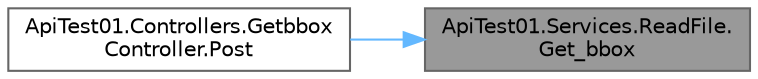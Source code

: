 digraph "ApiTest01.Services.ReadFile.Get_bbox"
{
 // LATEX_PDF_SIZE
  bgcolor="transparent";
  edge [fontname=Helvetica,fontsize=10,labelfontname=Helvetica,labelfontsize=10];
  node [fontname=Helvetica,fontsize=10,shape=box,height=0.2,width=0.4];
  rankdir="RL";
  Node1 [id="Node000001",label="ApiTest01.Services.ReadFile.\lGet_bbox",height=0.2,width=0.4,color="gray40", fillcolor="grey60", style="filled", fontcolor="black",tooltip=" "];
  Node1 -> Node2 [id="edge2_Node000001_Node000002",dir="back",color="steelblue1",style="solid",tooltip=" "];
  Node2 [id="Node000002",label="ApiTest01.Controllers.Getbbox\lController.Post",height=0.2,width=0.4,color="grey40", fillcolor="white", style="filled",URL="$class_api_test01_1_1_controllers_1_1_getbbox_controller.html#a8f73bb855f98022c5efb0825803b33c7",tooltip=" "];
}

